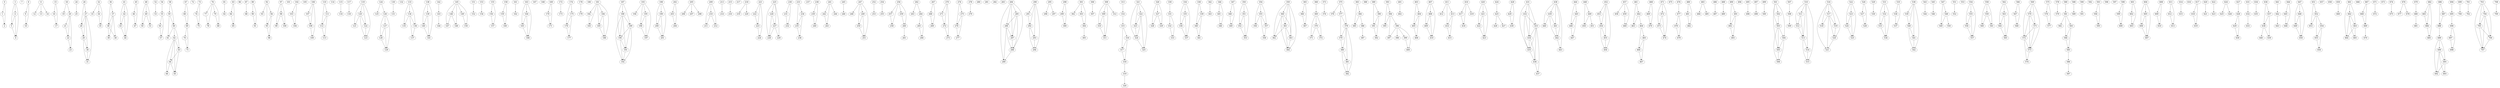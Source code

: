 digraph G {
    graph [fontsize=24]
    edge [fontsize=24]
    node [fontsize=24]
    ranksep = 1.5
    nodesep = .25
    0 -> { 1 2 };
    1 -> { 2 };
    2 -> { };
    3 -> { 4 5 6 };
    4 -> { 5 6 };
    5 -> { 6 };
    6 -> { };
    7 -> { };
    8 -> { 9 10 };
    9 -> { 10 };
    10 -> { };
    11 -> { 12 13 14 };
    12 -> { };
    13 -> { };
    14 -> { };
    15 -> { 16 17 };
    16 -> { 17 };
    17 -> { };
    18 -> { 19 20 };
    19 -> { };
    20 -> { 21 22 23 };
    21 -> { 22 };
    22 -> { 23 };
    23 -> { };
    24 -> { 25 };
    25 -> { };
    26 -> { 27 28 };
    27 -> { 28 29 30 31 };
    28 -> { 29 };
    29 -> { 30 31 };
    30 -> { 31 };
    31 -> { };
    32 -> { 33 34 35 };
    33 -> { };
    34 -> { 35 };
    35 -> { };
    36 -> { 37 38 };
    37 -> { 38 39 40 };
    38 -> { 39 40 };
    39 -> { };
    40 -> { };
    41 -> { 42 43 44 };
    42 -> { 43 44 };
    43 -> { 44 };
    44 -> { };
    45 -> { 46 47 };
    46 -> { 47 };
    47 -> { };
    48 -> { 49 50 51 };
    49 -> { 50 51 };
    50 -> { };
    51 -> { };
    52 -> { 53 };
    53 -> { };
    54 -> { 55 };
    55 -> { 56 57 };
    56 -> { 57 };
    57 -> { };
    58 -> { 59 60 };
    59 -> { 60 61 };
    60 -> { 61 62 63 };
    61 -> { };
    62 -> { 63 64 65 66 };
    63 -> { 64 65 };
    64 -> { 65 66 };
    65 -> { };
    66 -> { };
    67 -> { 68 69 };
    68 -> { 69 };
    69 -> { 70 71 };
    70 -> { 71 };
    71 -> { };
    72 -> { };
    73 -> { 74 75 };
    74 -> { 75 };
    75 -> { };
    76 -> { 77 78 79 80 };
    77 -> { 78 };
    78 -> { };
    79 -> { 80 };
    80 -> { };
    81 -> { 82 };
    82 -> { };
    83 -> { 84 85 };
    84 -> { 85 };
    85 -> { };
    86 -> { };
    87 -> { 88 };
    88 -> { };
    89 -> { 90 91 };
    90 -> { 91 };
    91 -> { };
    92 -> { 93 94 95 };
    93 -> { };
    94 -> { 95 96 };
    95 -> { 96 };
    96 -> { };
    97 -> { 98 99 100 };
    98 -> { 99 100 };
    99 -> { };
    100 -> { };
    101 -> { };
    102 -> { 103 104 };
    103 -> { 104 };
    104 -> { };
    105 -> { };
    106 -> { 107 108 109 };
    107 -> { 108 };
    108 -> { 109 };
    109 -> { };
    110 -> { 111 112 };
    111 -> { 112 113 };
    112 -> { 113 };
    113 -> { };
    114 -> { };
    115 -> { 116 };
    116 -> { };
    117 -> { 118 };
    118 -> { };
    119 -> { 120 121 122 123 };
    120 -> { 121 122 123 };
    121 -> { };
    122 -> { 123 };
    123 -> { };
    124 -> { 125 126 };
    125 -> { };
    126 -> { 127 128 129 };
    127 -> { 128 129 };
    128 -> { 129 };
    129 -> { };
    130 -> { 131 };
    131 -> { };
    132 -> { };
    133 -> { 134 135 136 };
    134 -> { 135 136 137 };
    135 -> { };
    136 -> { 137 };
    137 -> { };
    138 -> { 139 140 141 };
    139 -> { 140 141 };
    140 -> { 141 };
    141 -> { };
    142 -> { 143 };
    143 -> { 144 };
    144 -> { };
    145 -> { 146 147 148 149 150 };
    146 -> { 147 148 };
    147 -> { };
    148 -> { };
    149 -> { 150 };
    150 -> { };
    151 -> { 152 };
    152 -> { };
    153 -> { 154 };
    154 -> { };
    155 -> { 156 157 };
    156 -> { 157 };
    157 -> { };
    158 -> { 159 160 };
    159 -> { 160 };
    160 -> { };
    161 -> { 162 };
    162 -> { };
    163 -> { 164 165 166 };
    164 -> { 165 166 };
    165 -> { 166 };
    166 -> { };
    167 -> { };
    168 -> { };
    169 -> { 170 171 };
    170 -> { 171 };
    171 -> { };
    172 -> { 173 };
    173 -> { };
    174 -> { 175 176 };
    175 -> { 176 177 };
    176 -> { 177 };
    177 -> { };
    178 -> { 179 };
    179 -> { };
    180 -> { };
    181 -> { 182 183 184 185 186 };
    182 -> { 183 };
    183 -> { };
    184 -> { 185 186 };
    185 -> { 186 };
    186 -> { };
    187 -> { 188 189 190 };
    188 -> { 189 190 191 192 };
    189 -> { 190 191 192 };
    190 -> { 191 192 };
    191 -> { 192 };
    192 -> { };
    193 -> { 194 195 196 197 };
    194 -> { };
    195 -> { 196 197 };
    196 -> { 197 };
    197 -> { };
    198 -> { 199 200 201 };
    199 -> { 200 201 };
    200 -> { 201 };
    201 -> { };
    202 -> { 203 204 };
    203 -> { 204 };
    204 -> { };
    205 -> { 206 207 208 };
    206 -> { };
    207 -> { };
    208 -> { };
    209 -> { 210 211 212 };
    210 -> { 211 212 };
    211 -> { };
    212 -> { };
    213 -> { 214 };
    214 -> { };
    215 -> { 216 };
    216 -> { };
    217 -> { };
    218 -> { 219 220 };
    219 -> { };
    220 -> { };
    221 -> { 222 223 224 };
    222 -> { 223 };
    223 -> { 224 };
    224 -> { };
    225 -> { 226 227 228 229 };
    226 -> { 227 228 };
    227 -> { 228 229 };
    228 -> { };
    229 -> { };
    230 -> { 231 232 };
    231 -> { 232 };
    232 -> { };
    233 -> { 234 235 };
    234 -> { 235 236 };
    235 -> { 236 };
    236 -> { };
    237 -> { };
    238 -> { 239 240 };
    239 -> { 240 };
    240 -> { };
    241 -> { 242 243 244 };
    242 -> { 243 };
    243 -> { };
    244 -> { };
    245 -> { 246 };
    246 -> { };
    247 -> { 248 249 250 251 };
    248 -> { };
    249 -> { 250 251 };
    250 -> { 251 };
    251 -> { };
    252 -> { 253 };
    253 -> { };
    254 -> { 255 };
    255 -> { };
    256 -> { 257 258 259 260 };
    257 -> { 258 };
    258 -> { };
    259 -> { 260 };
    260 -> { 261 };
    261 -> { };
    262 -> { 263 264 };
    263 -> { };
    264 -> { 265 266 };
    265 -> { 266 };
    266 -> { };
    267 -> { 268 269 };
    268 -> { 269 };
    269 -> { };
    270 -> { 271 272 273 };
    271 -> { 272 };
    272 -> { 273 };
    273 -> { };
    274 -> { 275 276 };
    275 -> { 276 277 };
    276 -> { 277 };
    277 -> { };
    278 -> { 279 };
    279 -> { };
    280 -> { };
    281 -> { };
    282 -> { };
    283 -> { };
    284 -> { 285 286 287 288 289 };
    285 -> { 286 287 288 };
    286 -> { 287 288 289 };
    287 -> { 288 };
    288 -> { 289 };
    289 -> { };
    290 -> { 291 292 293 294 };
    291 -> { 292 };
    292 -> { 293 294 };
    293 -> { 294 };
    294 -> { };
    295 -> { 296 297 };
    296 -> { };
    297 -> { };
    298 -> { 299 300 };
    299 -> { 300 };
    300 -> { };
    301 -> { 302 303 304 };
    302 -> { };
    303 -> { 304 };
    304 -> { 305 };
    305 -> { };
    306 -> { 307 };
    307 -> { };
    308 -> { 309 310 311 312 };
    309 -> { 310 311 };
    310 -> { 311 };
    311 -> { };
    312 -> { };
    313 -> { 314 };
    314 -> { 315 };
    315 -> { 316 317 };
    316 -> { 317 318 };
    317 -> { 318 };
    318 -> { 319 };
    319 -> { 320 };
    320 -> { };
    321 -> { 322 323 324 325 };
    322 -> { 323 324 325 };
    323 -> { 324 };
    324 -> { 325 };
    325 -> { };
    326 -> { 327 328 329 };
    327 -> { 328 329 };
    328 -> { };
    329 -> { };
    330 -> { 331 };
    331 -> { 332 333 };
    332 -> { 333 };
    333 -> { };
    334 -> { 335 336 337 };
    335 -> { 336 337 };
    336 -> { 337 };
    337 -> { };
    338 -> { 339 340 };
    339 -> { 340 341 };
    340 -> { 341 };
    341 -> { };
    342 -> { 343 };
    343 -> { };
    344 -> { 345 346 };
    345 -> { 346 };
    346 -> { };
    347 -> { 348 349 };
    348 -> { 349 };
    349 -> { };
    350 -> { 351 352 353 };
    351 -> { 352 353 };
    352 -> { 353 };
    353 -> { };
    354 -> { 355 356 357 };
    355 -> { 356 357 358 };
    356 -> { };
    357 -> { 358 };
    358 -> { };
    359 -> { 360 361 362 363 364 };
    360 -> { 361 362 363 364 };
    361 -> { 362 363 364 };
    362 -> { };
    363 -> { 364 };
    364 -> { };
    365 -> { 366 367 };
    366 -> { 367 };
    367 -> { };
    368 -> { 369 };
    369 -> { 370 371 372 };
    370 -> { 371 372 };
    371 -> { };
    372 -> { };
    373 -> { 374 };
    374 -> { };
    375 -> { 376 377 378 };
    376 -> { };
    377 -> { 378 379 };
    378 -> { 379 380 381 382 };
    379 -> { 380 };
    380 -> { 381 382 };
    381 -> { 382 };
    382 -> { };
    383 -> { 384 385 };
    384 -> { 385 386 };
    385 -> { };
    386 -> { 387 };
    387 -> { };
    388 -> { };
    389 -> { 390 391 };
    390 -> { 391 392 };
    391 -> { 392 };
    392 -> { };
    393 -> { 394 395 };
    394 -> { 395 396 397 };
    395 -> { };
    396 -> { 397 398 399 400 };
    397 -> { };
    398 -> { };
    399 -> { 400 };
    400 -> { };
    401 -> { 402 };
    402 -> { };
    403 -> { 404 405 };
    404 -> { 405 406 };
    405 -> { 406 };
    406 -> { };
    407 -> { 408 409 410 };
    408 -> { 409 410 };
    409 -> { 410 };
    410 -> { };
    411 -> { 412 413 414 };
    412 -> { };
    413 -> { 414 415 };
    414 -> { 415 };
    415 -> { };
    416 -> { 417 418 419 };
    417 -> { 418 };
    418 -> { };
    419 -> { };
    420 -> { 421 422 423 };
    421 -> { 422 423 };
    422 -> { 423 };
    423 -> { };
    424 -> { 425 };
    425 -> { 426 427 };
    426 -> { };
    427 -> { };
    428 -> { 429 430 };
    429 -> { 430 };
    430 -> { };
    431 -> { 432 433 434 435 };
    432 -> { 433 434 435 };
    433 -> { 434 435 436 437 };
    434 -> { 435 436 };
    435 -> { 436 };
    436 -> { 437 };
    437 -> { };
    438 -> { 439 440 441 442 443 };
    439 -> { 440 441 442 };
    440 -> { };
    441 -> { 442 };
    442 -> { 443 };
    443 -> { };
    444 -> { 445 446 };
    445 -> { 446 447 };
    446 -> { 447 };
    447 -> { };
    448 -> { 449 450 };
    449 -> { 450 451 };
    450 -> { };
    451 -> { };
    452 -> { 453 454 455 456 };
    453 -> { 454 };
    454 -> { 455 456 };
    455 -> { 456 };
    456 -> { };
    457 -> { 458 459 460 };
    458 -> { };
    459 -> { 460 };
    460 -> { };
    461 -> { 462 463 };
    462 -> { 463 464 };
    463 -> { };
    464 -> { 465 466 };
    465 -> { 466 467 };
    466 -> { 467 };
    467 -> { };
    468 -> { 469 470 };
    469 -> { 470 };
    470 -> { };
    471 -> { 472 473 474 };
    472 -> { 473 474 };
    473 -> { 474 };
    474 -> { };
    475 -> { };
    476 -> { 477 };
    477 -> { 478 479 };
    478 -> { 479 };
    479 -> { };
    480 -> { 481 482 };
    481 -> { 482 };
    482 -> { };
    483 -> { 484 485 };
    484 -> { };
    485 -> { };
    486 -> { 487 };
    487 -> { };
    488 -> { 489 };
    489 -> { };
    490 -> { 491 492 };
    491 -> { 492 493 };
    492 -> { 493 };
    493 -> { };
    494 -> { };
    495 -> { 496 };
    496 -> { };
    497 -> { 498 };
    498 -> { };
    499 -> { 500 };
    500 -> { };
    501 -> { 502 503 504 505 };
    502 -> { 503 };
    503 -> { 504 505 506 };
    504 -> { 505 506 };
    505 -> { 506 };
    506 -> { };
    507 -> { 508 };
    508 -> { 509 };
    509 -> { };
    510 -> { 511 512 513 514 515 };
    511 -> { 512 513 };
    512 -> { 513 };
    513 -> { 514 515 };
    514 -> { 515 };
    515 -> { };
    516 -> { 517 518 519 520 521 };
    517 -> { 518 519 520 521 };
    518 -> { };
    519 -> { 520 };
    520 -> { 521 };
    521 -> { };
    522 -> { 523 524 525 };
    523 -> { 524 525 };
    524 -> { 525 };
    525 -> { };
    526 -> { 527 528 };
    527 -> { 528 };
    528 -> { };
    529 -> { 530 };
    530 -> { };
    531 -> { 532 533 534 };
    532 -> { 533 534 };
    533 -> { 534 };
    534 -> { };
    535 -> { 536 537 };
    536 -> { 537 };
    537 -> { };
    538 -> { 539 540 541 542 };
    539 -> { 540 };
    540 -> { 541 542 };
    541 -> { 542 };
    542 -> { };
    543 -> { 544 };
    544 -> { };
    545 -> { 546 };
    546 -> { };
    547 -> { 548 549 };
    548 -> { 549 550 };
    549 -> { };
    550 -> { };
    551 -> { 552 };
    552 -> { };
    553 -> { };
    554 -> { 555 556 557 };
    555 -> { 556 557 };
    556 -> { 557 };
    557 -> { };
    558 -> { 559 560 561 };
    559 -> { 560 561 };
    560 -> { };
    561 -> { };
    562 -> { 563 564 565 };
    563 -> { 564 565 };
    564 -> { 565 };
    565 -> { };
    566 -> { 567 568 };
    567 -> { 568 };
    568 -> { };
    569 -> { 570 571 572 573 };
    570 -> { 571 572 573 };
    571 -> { 572 573 };
    572 -> { 573 574 };
    573 -> { 574 };
    574 -> { };
    575 -> { 576 577 };
    576 -> { 577 };
    577 -> { };
    578 -> { 579 };
    579 -> { };
    580 -> { 581 };
    581 -> { 582 583 584 };
    582 -> { };
    583 -> { 584 585 };
    584 -> { 585 };
    585 -> { 586 };
    586 -> { 587 };
    587 -> { };
    588 -> { 589 };
    589 -> { };
    590 -> { 591 };
    591 -> { };
    592 -> { };
    593 -> { 594 595 };
    594 -> { 595 };
    595 -> { };
    596 -> { };
    597 -> { };
    598 -> { 599 600 };
    599 -> { 600 };
    600 -> { };
    601 -> { 602 603 };
    602 -> { 603 };
    603 -> { };
    604 -> { 605 606 607 };
    605 -> { 606 607 };
    606 -> { 607 };
    607 -> { };
    608 -> { 609 610 };
    609 -> { 610 };
    610 -> { };
    611 -> { 612 613 };
    612 -> { 613 };
    613 -> { };
    614 -> { 615 };
    615 -> { };
    616 -> { };
    617 -> { 618 619 };
    618 -> { 619 };
    619 -> { };
    620 -> { 621 };
    621 -> { };
    622 -> { 623 };
    623 -> { };
    624 -> { 625 626 };
    625 -> { };
    626 -> { };
    627 -> { 628 };
    628 -> { 629 630 };
    629 -> { 630 };
    630 -> { };
    631 -> { 632 };
    632 -> { 633 };
    633 -> { };
    634 -> { 635 };
    635 -> { };
    636 -> { 637 638 };
    637 -> { 638 639 };
    638 -> { 639 640 };
    639 -> { };
    640 -> { };
    641 -> { 642 };
    642 -> { 643 };
    643 -> { };
    644 -> { 645 646 };
    645 -> { 646 };
    646 -> { };
    647 -> { 648 649 650 };
    648 -> { 649 650 };
    649 -> { 650 };
    650 -> { };
    651 -> { 652 653 };
    652 -> { 653 654 655 };
    653 -> { };
    654 -> { 655 656 };
    655 -> { 656 };
    656 -> { };
    657 -> { };
    658 -> { };
    659 -> { 660 };
    660 -> { };
    661 -> { 662 663 664 };
    662 -> { 663 664 665 };
    663 -> { 664 665 };
    664 -> { };
    665 -> { };
    666 -> { };
    667 -> { 668 669 };
    668 -> { 669 };
    669 -> { 670 };
    670 -> { };
    671 -> { 672 };
    672 -> { };
    673 -> { };
    674 -> { 675 };
    675 -> { };
    676 -> { 677 678 };
    677 -> { };
    678 -> { };
    679 -> { 680 };
    680 -> { 681 };
    681 -> { };
    682 -> { 683 684 685 };
    683 -> { 684 };
    684 -> { 685 };
    685 -> { };
    686 -> { 687 688 };
    687 -> { 688 };
    688 -> { 689 };
    689 -> { 690 691 692 };
    690 -> { 691 692 693 };
    691 -> { 692 693 };
    692 -> { };
    693 -> { };
    694 -> { 695 };
    695 -> { 696 };
    696 -> { 697 698 };
    697 -> { 698 };
    698 -> { };
    699 -> { 700 };
    700 -> { };
    701 -> { 702 };
    702 -> { };
    703 -> { 704 705 706 707 };
    704 -> { 705 706 707 };
    705 -> { 706 707 };
    706 -> { 707 };
    707 -> { };
    708 -> { 709 };
    709 -> { };
}
